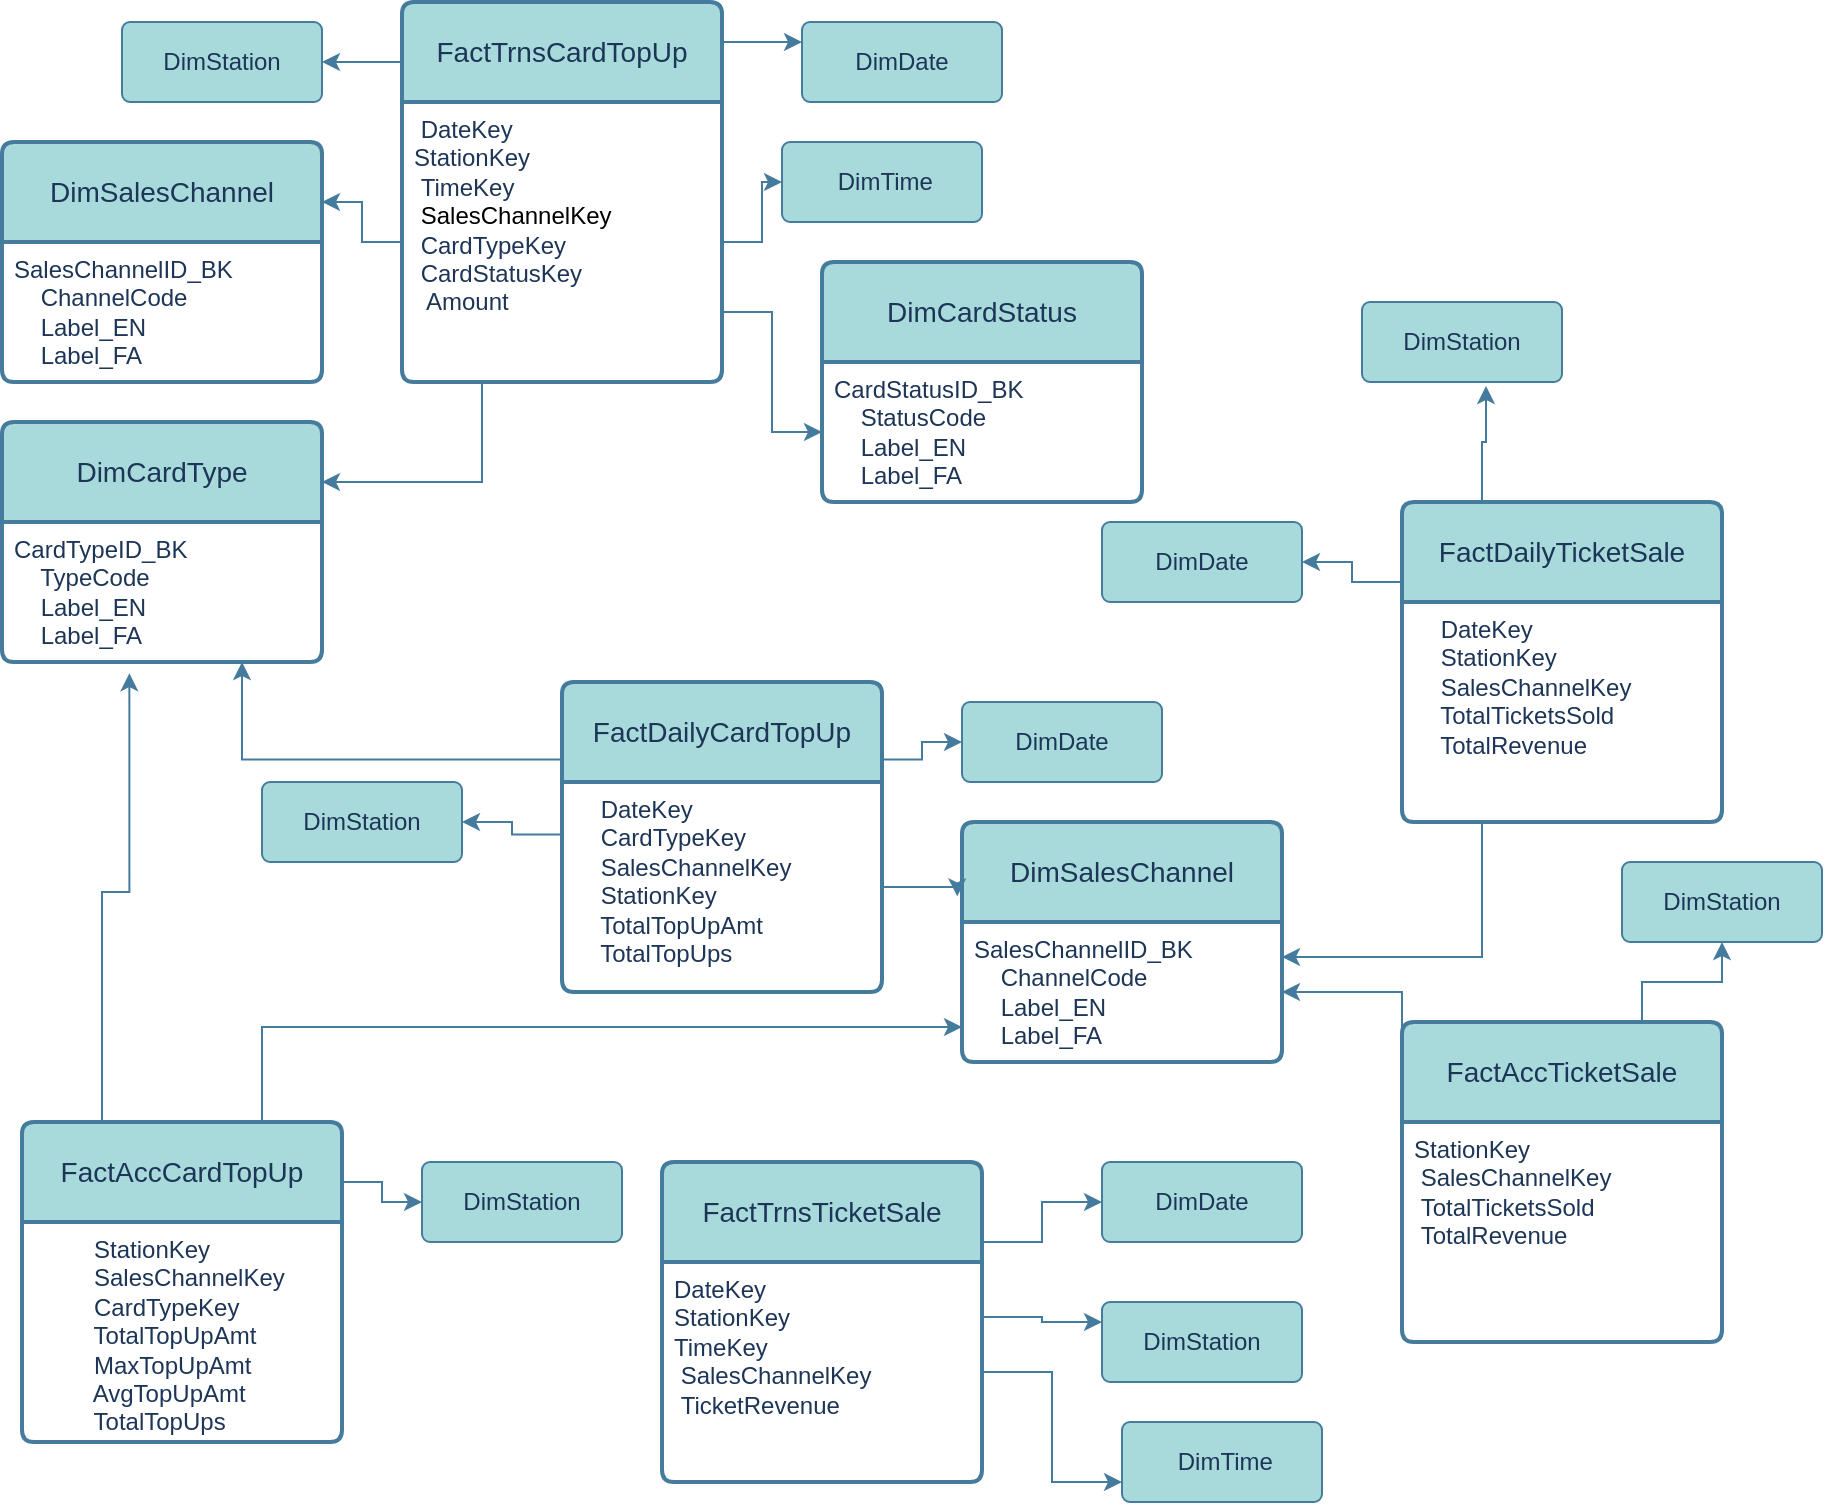 <mxfile version="27.1.6">
  <diagram name="Page-1" id="pMuclvyMAqnFr8XU83Wx">
    <mxGraphModel dx="1042" dy="561" grid="1" gridSize="10" guides="1" tooltips="1" connect="1" arrows="1" fold="1" page="1" pageScale="1" pageWidth="850" pageHeight="1100" math="0" shadow="0">
      <root>
        <mxCell id="0" />
        <mxCell id="1" parent="0" />
        <mxCell id="WcN_yYlwKVQ22YOPY5FL-1" value="DimCardType" style="swimlane;childLayout=stackLayout;horizontal=1;startSize=50;horizontalStack=0;rounded=1;fontSize=14;fontStyle=0;strokeWidth=2;resizeParent=0;resizeLast=1;shadow=0;dashed=0;align=center;arcSize=4;whiteSpace=wrap;html=1;labelBackgroundColor=none;fillColor=#A8DADC;strokeColor=#457B9D;fontColor=#1D3557;" vertex="1" parent="1">
          <mxGeometry x="70" y="250" width="160" height="120" as="geometry" />
        </mxCell>
        <mxCell id="WcN_yYlwKVQ22YOPY5FL-2" value="&lt;div&gt;CardTypeID_BK&amp;nbsp;&amp;nbsp;&lt;/div&gt;&lt;div&gt;&amp;nbsp; &amp;nbsp; TypeCode&amp;nbsp; &amp;nbsp; &amp;nbsp; &amp;nbsp;&lt;/div&gt;&lt;div&gt;&amp;nbsp; &amp;nbsp; Label_EN&amp;nbsp; &amp;nbsp; &amp;nbsp; &amp;nbsp;&lt;/div&gt;&lt;div&gt;&amp;nbsp; &amp;nbsp; Label_FA&amp;nbsp;&amp;nbsp;&lt;/div&gt;" style="align=left;strokeColor=none;fillColor=none;spacingLeft=4;spacingRight=4;fontSize=12;verticalAlign=top;resizable=0;rotatable=0;part=1;html=1;whiteSpace=wrap;labelBackgroundColor=none;fontColor=#1D3557;" vertex="1" parent="WcN_yYlwKVQ22YOPY5FL-1">
          <mxGeometry y="50" width="160" height="70" as="geometry" />
        </mxCell>
        <mxCell id="WcN_yYlwKVQ22YOPY5FL-3" value="DimCardStatus" style="swimlane;childLayout=stackLayout;horizontal=1;startSize=50;horizontalStack=0;rounded=1;fontSize=14;fontStyle=0;strokeWidth=2;resizeParent=0;resizeLast=1;shadow=0;dashed=0;align=center;arcSize=4;whiteSpace=wrap;html=1;labelBackgroundColor=none;fillColor=#A8DADC;strokeColor=#457B9D;fontColor=#1D3557;" vertex="1" parent="1">
          <mxGeometry x="480" y="170" width="160" height="120" as="geometry" />
        </mxCell>
        <mxCell id="WcN_yYlwKVQ22YOPY5FL-4" value="&lt;div&gt;CardStatusID_BK&amp;nbsp;&lt;/div&gt;&lt;div&gt;&amp;nbsp; &amp;nbsp; StatusCode&amp;nbsp; &amp;nbsp; &amp;nbsp;&lt;/div&gt;&lt;div&gt;&amp;nbsp; &amp;nbsp; Label_EN&amp;nbsp; &amp;nbsp; &amp;nbsp; &amp;nbsp;&lt;/div&gt;&lt;div&gt;&amp;nbsp; &amp;nbsp; Label_FA&amp;nbsp; &amp;nbsp; &amp;nbsp;&amp;nbsp;&lt;/div&gt;" style="align=left;strokeColor=none;fillColor=none;spacingLeft=4;spacingRight=4;fontSize=12;verticalAlign=top;resizable=0;rotatable=0;part=1;html=1;whiteSpace=wrap;labelBackgroundColor=none;fontColor=#1D3557;" vertex="1" parent="WcN_yYlwKVQ22YOPY5FL-3">
          <mxGeometry y="50" width="160" height="70" as="geometry" />
        </mxCell>
        <mxCell id="WcN_yYlwKVQ22YOPY5FL-5" value="DimSalesChannel" style="swimlane;childLayout=stackLayout;horizontal=1;startSize=50;horizontalStack=0;rounded=1;fontSize=14;fontStyle=0;strokeWidth=2;resizeParent=0;resizeLast=1;shadow=0;dashed=0;align=center;arcSize=4;whiteSpace=wrap;html=1;labelBackgroundColor=none;fillColor=#A8DADC;strokeColor=#457B9D;fontColor=#1D3557;" vertex="1" parent="1">
          <mxGeometry x="70" y="110" width="160" height="120" as="geometry" />
        </mxCell>
        <mxCell id="WcN_yYlwKVQ22YOPY5FL-6" value="&lt;div&gt;SalesChannelID_BK&amp;nbsp;&lt;/div&gt;&lt;div&gt;&amp;nbsp; &amp;nbsp; ChannelCode&amp;nbsp; &amp;nbsp; &amp;nbsp;&lt;/div&gt;&lt;div&gt;&amp;nbsp; &amp;nbsp; Label_EN&amp;nbsp; &amp;nbsp; &amp;nbsp; &amp;nbsp;&amp;nbsp;&lt;/div&gt;&lt;div&gt;&amp;nbsp; &amp;nbsp; Label_FA&amp;nbsp;&amp;nbsp;&lt;/div&gt;" style="align=left;strokeColor=none;fillColor=none;spacingLeft=4;spacingRight=4;fontSize=12;verticalAlign=top;resizable=0;rotatable=0;part=1;html=1;whiteSpace=wrap;labelBackgroundColor=none;fontColor=#1D3557;" vertex="1" parent="WcN_yYlwKVQ22YOPY5FL-5">
          <mxGeometry y="50" width="160" height="70" as="geometry" />
        </mxCell>
        <mxCell id="WcN_yYlwKVQ22YOPY5FL-7" value="FactTrnsCardTopUp" style="swimlane;childLayout=stackLayout;horizontal=1;startSize=50;horizontalStack=0;rounded=1;fontSize=14;fontStyle=0;strokeWidth=2;resizeParent=0;resizeLast=1;shadow=0;dashed=0;align=center;arcSize=4;whiteSpace=wrap;html=1;labelBackgroundColor=none;fillColor=#A8DADC;strokeColor=#457B9D;fontColor=#1D3557;" vertex="1" parent="1">
          <mxGeometry x="270" y="40" width="160" height="190" as="geometry" />
        </mxCell>
        <mxCell id="WcN_yYlwKVQ22YOPY5FL-8" value="&lt;div&gt;&amp;nbsp;DateKey&amp;nbsp; &amp;nbsp; &amp;nbsp; &amp;nbsp;&amp;nbsp;&lt;/div&gt;&lt;div&gt;&lt;span style=&quot;white-space: normal;&quot;&gt;StationKey&amp;nbsp; &amp;nbsp; &amp;nbsp;&lt;/span&gt;&lt;/div&gt;&lt;div&gt;&amp;nbsp;TimeKey&amp;nbsp; &amp;nbsp; &amp;nbsp; &amp;nbsp; &amp;nbsp; &amp;nbsp;&lt;span style=&quot;background-color: transparent; color: light-dark(rgb(0, 0, 0), rgb(255, 255, 255));&quot;&gt;SalesChannelKey&amp;nbsp;&lt;/span&gt;&lt;/div&gt;&lt;div&gt;&amp;nbsp;CardTypeKey&amp;nbsp; &amp;nbsp;&lt;/div&gt;&lt;div&gt;&amp;nbsp;CardStatusKey&amp;nbsp;&amp;nbsp;&lt;/div&gt;&lt;div&gt;&amp;nbsp; Amount&amp;nbsp; &amp;nbsp; &amp;nbsp; &amp;nbsp; &amp;nbsp;&lt;/div&gt;" style="align=left;strokeColor=none;fillColor=none;spacingLeft=4;spacingRight=4;fontSize=12;verticalAlign=top;resizable=0;rotatable=0;part=1;html=1;whiteSpace=wrap;labelBackgroundColor=none;fontColor=#1D3557;" vertex="1" parent="WcN_yYlwKVQ22YOPY5FL-7">
          <mxGeometry y="50" width="160" height="140" as="geometry" />
        </mxCell>
        <mxCell id="WcN_yYlwKVQ22YOPY5FL-33" style="edgeStyle=orthogonalEdgeStyle;rounded=0;orthogonalLoop=1;jettySize=auto;html=1;exitX=1;exitY=0.25;exitDx=0;exitDy=0;entryX=0;entryY=0.5;entryDx=0;entryDy=0;labelBackgroundColor=none;strokeColor=#457B9D;fontColor=default;" edge="1" parent="1" source="WcN_yYlwKVQ22YOPY5FL-9" target="WcN_yYlwKVQ22YOPY5FL-31">
          <mxGeometry relative="1" as="geometry" />
        </mxCell>
        <mxCell id="WcN_yYlwKVQ22YOPY5FL-39" style="edgeStyle=orthogonalEdgeStyle;rounded=0;orthogonalLoop=1;jettySize=auto;html=1;exitX=0;exitY=0.25;exitDx=0;exitDy=0;entryX=0.75;entryY=1;entryDx=0;entryDy=0;labelBackgroundColor=none;strokeColor=#457B9D;fontColor=default;" edge="1" parent="1" source="WcN_yYlwKVQ22YOPY5FL-9" target="WcN_yYlwKVQ22YOPY5FL-2">
          <mxGeometry relative="1" as="geometry" />
        </mxCell>
        <mxCell id="WcN_yYlwKVQ22YOPY5FL-9" value="FactDailyCardTopUp" style="swimlane;childLayout=stackLayout;horizontal=1;startSize=50;horizontalStack=0;rounded=1;fontSize=14;fontStyle=0;strokeWidth=2;resizeParent=0;resizeLast=1;shadow=0;dashed=0;align=center;arcSize=4;whiteSpace=wrap;html=1;labelBackgroundColor=none;fillColor=#A8DADC;strokeColor=#457B9D;fontColor=#1D3557;" vertex="1" parent="1">
          <mxGeometry x="350" y="380" width="160" height="155" as="geometry" />
        </mxCell>
        <mxCell id="WcN_yYlwKVQ22YOPY5FL-10" value="&lt;div&gt;&amp;nbsp; &amp;nbsp; DateKey&amp;nbsp; &amp;nbsp; &amp;nbsp; &amp;nbsp;&amp;nbsp;&lt;/div&gt;&lt;div&gt;&amp;nbsp; &amp;nbsp; CardTypeKey&amp;nbsp; &amp;nbsp;&lt;/div&gt;&lt;div&gt;&amp;nbsp; &amp;nbsp; SalesChannelKey&amp;nbsp;&lt;/div&gt;&lt;div&gt;&amp;nbsp; &amp;nbsp; StationKey&amp;nbsp; &amp;nbsp; &amp;nbsp;&lt;/div&gt;&lt;div&gt;&amp;nbsp; &amp;nbsp; TotalTopUpAmt&amp;nbsp;&lt;/div&gt;&lt;div&gt;&amp;nbsp; &amp;nbsp; TotalTopUps&amp;nbsp; &amp;nbsp;&amp;nbsp;&lt;/div&gt;" style="align=left;strokeColor=none;fillColor=none;spacingLeft=4;spacingRight=4;fontSize=12;verticalAlign=top;resizable=0;rotatable=0;part=1;html=1;whiteSpace=wrap;labelBackgroundColor=none;fontColor=#1D3557;" vertex="1" parent="WcN_yYlwKVQ22YOPY5FL-9">
          <mxGeometry y="50" width="160" height="105" as="geometry" />
        </mxCell>
        <mxCell id="WcN_yYlwKVQ22YOPY5FL-48" style="edgeStyle=orthogonalEdgeStyle;rounded=0;orthogonalLoop=1;jettySize=auto;html=1;exitX=0.75;exitY=0;exitDx=0;exitDy=0;entryX=0;entryY=0.75;entryDx=0;entryDy=0;labelBackgroundColor=none;strokeColor=#457B9D;fontColor=default;" edge="1" parent="1" source="WcN_yYlwKVQ22YOPY5FL-11" target="WcN_yYlwKVQ22YOPY5FL-35">
          <mxGeometry relative="1" as="geometry" />
        </mxCell>
        <mxCell id="WcN_yYlwKVQ22YOPY5FL-11" value="FactAccCardTopUp" style="swimlane;childLayout=stackLayout;horizontal=1;startSize=50;horizontalStack=0;rounded=1;fontSize=14;fontStyle=0;strokeWidth=2;resizeParent=0;resizeLast=1;shadow=0;dashed=0;align=center;arcSize=4;whiteSpace=wrap;html=1;labelBackgroundColor=none;fillColor=#A8DADC;strokeColor=#457B9D;fontColor=#1D3557;" vertex="1" parent="1">
          <mxGeometry x="80" y="600" width="160" height="160" as="geometry" />
        </mxCell>
        <mxCell id="WcN_yYlwKVQ22YOPY5FL-12" value="&lt;div&gt;&lt;span style=&quot;white-space: normal;&quot;&gt;&lt;span style=&quot;white-space:pre&quot;&gt;&#x9;&lt;/span&gt; StationKey&amp;nbsp; &amp;nbsp;&amp;nbsp;&lt;/span&gt;&lt;/div&gt;&lt;div&gt;&lt;span style=&quot;white-space: normal;&quot;&gt;&lt;span style=&quot;white-space:pre&quot;&gt;&#x9;&lt;/span&gt; SalesChannelKey&amp;nbsp;&lt;/span&gt;&lt;/div&gt;&lt;div&gt;&lt;span style=&quot;white-space: normal;&quot;&gt;&lt;span style=&quot;white-space:pre&quot;&gt;&#x9;&lt;/span&gt; CardTypeKey&amp;nbsp; &amp;nbsp; &lt;span style=&quot;white-space:pre&quot;&gt;&#x9;&lt;/span&gt;&lt;/span&gt;&lt;/div&gt;&lt;div&gt;&lt;span style=&quot;white-space: normal;&quot;&gt;&lt;span style=&quot;white-space:pre&quot;&gt;&#x9;&lt;/span&gt; TotalTopUpAmt&amp;nbsp;&amp;nbsp;&lt;/span&gt;&lt;/div&gt;&lt;div&gt;&lt;span style=&quot;white-space: normal;&quot;&gt;&lt;span style=&quot;white-space:pre&quot;&gt;&#x9;&lt;/span&gt; MaxTopUpAmt&amp;nbsp;&amp;nbsp;&lt;/span&gt;&lt;/div&gt;&lt;div&gt;&lt;span style=&quot;white-space: normal;&quot;&gt;&lt;span style=&quot;white-space:pre&quot;&gt;&#x9;&lt;/span&gt; AvgTopUpAmt&amp;nbsp;&amp;nbsp;&lt;/span&gt;&lt;/div&gt;&lt;div&gt;&lt;span style=&quot;white-space: normal;&quot;&gt;&lt;span style=&quot;white-space:pre&quot;&gt;&#x9;&lt;/span&gt; TotalTopUps&amp;nbsp;&lt;/span&gt;&lt;/div&gt;" style="align=left;strokeColor=none;fillColor=none;spacingLeft=4;spacingRight=4;fontSize=12;verticalAlign=top;resizable=0;rotatable=0;part=1;html=1;whiteSpace=wrap;labelBackgroundColor=none;fontColor=#1D3557;" vertex="1" parent="WcN_yYlwKVQ22YOPY5FL-11">
          <mxGeometry y="50" width="160" height="110" as="geometry" />
        </mxCell>
        <mxCell id="WcN_yYlwKVQ22YOPY5FL-42" style="edgeStyle=orthogonalEdgeStyle;rounded=0;orthogonalLoop=1;jettySize=auto;html=1;exitX=1;exitY=0.25;exitDx=0;exitDy=0;entryX=0;entryY=0.5;entryDx=0;entryDy=0;labelBackgroundColor=none;strokeColor=#457B9D;fontColor=default;" edge="1" parent="1" source="WcN_yYlwKVQ22YOPY5FL-13" target="WcN_yYlwKVQ22YOPY5FL-40">
          <mxGeometry relative="1" as="geometry" />
        </mxCell>
        <mxCell id="WcN_yYlwKVQ22YOPY5FL-13" value="FactTrnsTicketSale" style="swimlane;childLayout=stackLayout;horizontal=1;startSize=50;horizontalStack=0;rounded=1;fontSize=14;fontStyle=0;strokeWidth=2;resizeParent=0;resizeLast=1;shadow=0;dashed=0;align=center;arcSize=4;whiteSpace=wrap;html=1;labelBackgroundColor=none;fillColor=#A8DADC;strokeColor=#457B9D;fontColor=#1D3557;" vertex="1" parent="1">
          <mxGeometry x="400" y="620" width="160" height="160" as="geometry" />
        </mxCell>
        <mxCell id="WcN_yYlwKVQ22YOPY5FL-14" value="&lt;div&gt;DateKey&amp;nbsp; &amp;nbsp; &amp;nbsp; &amp;nbsp;&amp;nbsp;&lt;/div&gt;&lt;div&gt;&lt;span style=&quot;white-space: normal;&quot;&gt;StationKey&amp;nbsp; &amp;nbsp; &amp;nbsp;&lt;/span&gt;&lt;/div&gt;&lt;div&gt;TimeKey&amp;nbsp; &amp;nbsp; &amp;nbsp; &amp;nbsp; &lt;span style=&quot;white-space:pre&quot;&gt;&#x9;&#x9;&lt;/span&gt;&lt;/div&gt;&lt;div&gt;&amp;nbsp;SalesChannelKey&lt;span style=&quot;white-space:pre&quot;&gt;&#x9;&lt;/span&gt;&lt;/div&gt;&lt;div&gt;&amp;nbsp;TicketRevenue&amp;nbsp;&amp;nbsp;&lt;/div&gt;" style="align=left;strokeColor=none;fillColor=none;spacingLeft=4;spacingRight=4;fontSize=12;verticalAlign=top;resizable=0;rotatable=0;part=1;html=1;whiteSpace=wrap;labelBackgroundColor=none;fontColor=#1D3557;" vertex="1" parent="WcN_yYlwKVQ22YOPY5FL-13">
          <mxGeometry y="50" width="160" height="110" as="geometry" />
        </mxCell>
        <mxCell id="WcN_yYlwKVQ22YOPY5FL-52" style="edgeStyle=orthogonalEdgeStyle;rounded=0;orthogonalLoop=1;jettySize=auto;html=1;exitX=0;exitY=0.25;exitDx=0;exitDy=0;entryX=1;entryY=0.5;entryDx=0;entryDy=0;labelBackgroundColor=none;strokeColor=#457B9D;fontColor=default;" edge="1" parent="1" source="WcN_yYlwKVQ22YOPY5FL-15" target="WcN_yYlwKVQ22YOPY5FL-51">
          <mxGeometry relative="1" as="geometry" />
        </mxCell>
        <mxCell id="WcN_yYlwKVQ22YOPY5FL-15" value="FactDailyTicketSale" style="swimlane;childLayout=stackLayout;horizontal=1;startSize=50;horizontalStack=0;rounded=1;fontSize=14;fontStyle=0;strokeWidth=2;resizeParent=0;resizeLast=1;shadow=0;dashed=0;align=center;arcSize=4;whiteSpace=wrap;html=1;labelBackgroundColor=none;fillColor=#A8DADC;strokeColor=#457B9D;fontColor=#1D3557;" vertex="1" parent="1">
          <mxGeometry x="770" y="290" width="160" height="160" as="geometry" />
        </mxCell>
        <mxCell id="WcN_yYlwKVQ22YOPY5FL-16" value="&lt;div&gt;&amp;nbsp; &amp;nbsp; DateKey&amp;nbsp; &amp;nbsp; &amp;nbsp; &amp;nbsp;&amp;nbsp;&lt;/div&gt;&lt;div&gt;&amp;nbsp; &amp;nbsp; StationKey&amp;nbsp; &amp;nbsp; &amp;nbsp; &amp;nbsp;&lt;/div&gt;&lt;div&gt;&amp;nbsp; &amp;nbsp; SalesChannelKey&amp;nbsp;&amp;nbsp;&lt;/div&gt;&lt;div&gt;&amp;nbsp; &amp;nbsp; TotalTicketsSold&amp;nbsp;&lt;/div&gt;&lt;div&gt;&amp;nbsp; &amp;nbsp; TotalRevenue&amp;nbsp;&amp;nbsp;&lt;/div&gt;" style="align=left;strokeColor=none;fillColor=none;spacingLeft=4;spacingRight=4;fontSize=12;verticalAlign=top;resizable=0;rotatable=0;part=1;html=1;whiteSpace=wrap;labelBackgroundColor=none;fontColor=#1D3557;" vertex="1" parent="WcN_yYlwKVQ22YOPY5FL-15">
          <mxGeometry y="50" width="160" height="110" as="geometry" />
        </mxCell>
        <mxCell id="WcN_yYlwKVQ22YOPY5FL-57" style="edgeStyle=orthogonalEdgeStyle;rounded=0;orthogonalLoop=1;jettySize=auto;html=1;exitX=0.75;exitY=0;exitDx=0;exitDy=0;entryX=0.5;entryY=1;entryDx=0;entryDy=0;labelBackgroundColor=none;strokeColor=#457B9D;fontColor=default;" edge="1" parent="1" source="WcN_yYlwKVQ22YOPY5FL-17" target="WcN_yYlwKVQ22YOPY5FL-56">
          <mxGeometry relative="1" as="geometry" />
        </mxCell>
        <mxCell id="WcN_yYlwKVQ22YOPY5FL-17" value="FactAccTicketSale" style="swimlane;childLayout=stackLayout;horizontal=1;startSize=50;horizontalStack=0;rounded=1;fontSize=14;fontStyle=0;strokeWidth=2;resizeParent=0;resizeLast=1;shadow=0;dashed=0;align=center;arcSize=4;whiteSpace=wrap;html=1;labelBackgroundColor=none;fillColor=#A8DADC;strokeColor=#457B9D;fontColor=#1D3557;" vertex="1" parent="1">
          <mxGeometry x="770" y="550" width="160" height="160" as="geometry" />
        </mxCell>
        <mxCell id="WcN_yYlwKVQ22YOPY5FL-18" value="&lt;div&gt;StationKey&amp;nbsp; &amp;nbsp; &amp;nbsp; &amp;nbsp;&lt;/div&gt;&lt;div&gt;&amp;nbsp;SalesChannelKey&amp;nbsp;&amp;nbsp;&lt;/div&gt;&lt;div&gt;&amp;nbsp;TotalTicketsSold&amp;nbsp;&lt;/div&gt;&lt;div&gt;&amp;nbsp;TotalRevenue&amp;nbsp; &amp;nbsp; &amp;nbsp;&lt;/div&gt;" style="align=left;strokeColor=none;fillColor=none;spacingLeft=4;spacingRight=4;fontSize=12;verticalAlign=top;resizable=0;rotatable=0;part=1;html=1;whiteSpace=wrap;labelBackgroundColor=none;fontColor=#1D3557;" vertex="1" parent="WcN_yYlwKVQ22YOPY5FL-17">
          <mxGeometry y="50" width="160" height="110" as="geometry" />
        </mxCell>
        <mxCell id="WcN_yYlwKVQ22YOPY5FL-19" value="DimDate" style="rounded=1;arcSize=10;whiteSpace=wrap;html=1;align=center;labelBackgroundColor=none;fillColor=#A8DADC;strokeColor=#457B9D;fontColor=#1D3557;" vertex="1" parent="1">
          <mxGeometry x="470" y="50" width="100" height="40" as="geometry" />
        </mxCell>
        <mxCell id="WcN_yYlwKVQ22YOPY5FL-20" value="DimStation" style="rounded=1;arcSize=10;whiteSpace=wrap;html=1;align=center;labelBackgroundColor=none;fillColor=#A8DADC;strokeColor=#457B9D;fontColor=#1D3557;" vertex="1" parent="1">
          <mxGeometry x="130" y="50" width="100" height="40" as="geometry" />
        </mxCell>
        <mxCell id="WcN_yYlwKVQ22YOPY5FL-21" value="&amp;nbsp;DimTime" style="rounded=1;arcSize=10;whiteSpace=wrap;html=1;align=center;labelBackgroundColor=none;fillColor=#A8DADC;strokeColor=#457B9D;fontColor=#1D3557;" vertex="1" parent="1">
          <mxGeometry x="460" y="110" width="100" height="40" as="geometry" />
        </mxCell>
        <mxCell id="WcN_yYlwKVQ22YOPY5FL-22" style="edgeStyle=orthogonalEdgeStyle;rounded=0;orthogonalLoop=1;jettySize=auto;html=1;exitX=0;exitY=0;exitDx=0;exitDy=0;entryX=1;entryY=0.5;entryDx=0;entryDy=0;labelBackgroundColor=none;strokeColor=#457B9D;fontColor=default;" edge="1" parent="1" source="WcN_yYlwKVQ22YOPY5FL-8" target="WcN_yYlwKVQ22YOPY5FL-20">
          <mxGeometry relative="1" as="geometry" />
        </mxCell>
        <mxCell id="WcN_yYlwKVQ22YOPY5FL-23" style="edgeStyle=orthogonalEdgeStyle;rounded=0;orthogonalLoop=1;jettySize=auto;html=1;exitX=0;exitY=0.5;exitDx=0;exitDy=0;entryX=1;entryY=0.25;entryDx=0;entryDy=0;labelBackgroundColor=none;strokeColor=#457B9D;fontColor=default;" edge="1" parent="1" source="WcN_yYlwKVQ22YOPY5FL-8" target="WcN_yYlwKVQ22YOPY5FL-5">
          <mxGeometry relative="1" as="geometry" />
        </mxCell>
        <mxCell id="WcN_yYlwKVQ22YOPY5FL-25" style="edgeStyle=orthogonalEdgeStyle;rounded=0;orthogonalLoop=1;jettySize=auto;html=1;exitX=1;exitY=0.5;exitDx=0;exitDy=0;entryX=0;entryY=0.5;entryDx=0;entryDy=0;labelBackgroundColor=none;strokeColor=#457B9D;fontColor=default;" edge="1" parent="1" source="WcN_yYlwKVQ22YOPY5FL-8" target="WcN_yYlwKVQ22YOPY5FL-21">
          <mxGeometry relative="1" as="geometry" />
        </mxCell>
        <mxCell id="WcN_yYlwKVQ22YOPY5FL-26" style="edgeStyle=orthogonalEdgeStyle;rounded=0;orthogonalLoop=1;jettySize=auto;html=1;exitX=1;exitY=0;exitDx=0;exitDy=0;entryX=0;entryY=0.25;entryDx=0;entryDy=0;labelBackgroundColor=none;strokeColor=#457B9D;fontColor=default;" edge="1" parent="1" source="WcN_yYlwKVQ22YOPY5FL-8" target="WcN_yYlwKVQ22YOPY5FL-19">
          <mxGeometry relative="1" as="geometry" />
        </mxCell>
        <mxCell id="WcN_yYlwKVQ22YOPY5FL-27" style="edgeStyle=orthogonalEdgeStyle;rounded=0;orthogonalLoop=1;jettySize=auto;html=1;exitX=0.25;exitY=1;exitDx=0;exitDy=0;entryX=1;entryY=0.25;entryDx=0;entryDy=0;labelBackgroundColor=none;strokeColor=#457B9D;fontColor=default;" edge="1" parent="1" source="WcN_yYlwKVQ22YOPY5FL-8" target="WcN_yYlwKVQ22YOPY5FL-1">
          <mxGeometry relative="1" as="geometry" />
        </mxCell>
        <mxCell id="WcN_yYlwKVQ22YOPY5FL-30" style="edgeStyle=orthogonalEdgeStyle;rounded=0;orthogonalLoop=1;jettySize=auto;html=1;exitX=1;exitY=0.75;exitDx=0;exitDy=0;labelBackgroundColor=none;strokeColor=#457B9D;fontColor=default;" edge="1" parent="1" source="WcN_yYlwKVQ22YOPY5FL-8" target="WcN_yYlwKVQ22YOPY5FL-4">
          <mxGeometry relative="1" as="geometry" />
        </mxCell>
        <mxCell id="WcN_yYlwKVQ22YOPY5FL-31" value="DimDate" style="rounded=1;arcSize=10;whiteSpace=wrap;html=1;align=center;labelBackgroundColor=none;fillColor=#A8DADC;strokeColor=#457B9D;fontColor=#1D3557;" vertex="1" parent="1">
          <mxGeometry x="550" y="390" width="100" height="40" as="geometry" />
        </mxCell>
        <mxCell id="WcN_yYlwKVQ22YOPY5FL-34" value="DimSalesChannel" style="swimlane;childLayout=stackLayout;horizontal=1;startSize=50;horizontalStack=0;rounded=1;fontSize=14;fontStyle=0;strokeWidth=2;resizeParent=0;resizeLast=1;shadow=0;dashed=0;align=center;arcSize=4;whiteSpace=wrap;html=1;labelBackgroundColor=none;fillColor=#A8DADC;strokeColor=#457B9D;fontColor=#1D3557;" vertex="1" parent="1">
          <mxGeometry x="550" y="450" width="160" height="120" as="geometry" />
        </mxCell>
        <mxCell id="WcN_yYlwKVQ22YOPY5FL-35" value="&lt;div&gt;SalesChannelID_BK&amp;nbsp;&lt;/div&gt;&lt;div&gt;&amp;nbsp; &amp;nbsp; ChannelCode&amp;nbsp; &amp;nbsp; &amp;nbsp;&lt;/div&gt;&lt;div&gt;&amp;nbsp; &amp;nbsp; Label_EN&amp;nbsp; &amp;nbsp; &amp;nbsp; &amp;nbsp;&amp;nbsp;&lt;/div&gt;&lt;div&gt;&amp;nbsp; &amp;nbsp; Label_FA&amp;nbsp;&amp;nbsp;&lt;/div&gt;" style="align=left;strokeColor=none;fillColor=none;spacingLeft=4;spacingRight=4;fontSize=12;verticalAlign=top;resizable=0;rotatable=0;part=1;html=1;whiteSpace=wrap;labelBackgroundColor=none;fontColor=#1D3557;" vertex="1" parent="WcN_yYlwKVQ22YOPY5FL-34">
          <mxGeometry y="50" width="160" height="70" as="geometry" />
        </mxCell>
        <mxCell id="WcN_yYlwKVQ22YOPY5FL-36" style="edgeStyle=orthogonalEdgeStyle;rounded=0;orthogonalLoop=1;jettySize=auto;html=1;exitX=1;exitY=0.5;exitDx=0;exitDy=0;entryX=-0.015;entryY=0.31;entryDx=0;entryDy=0;entryPerimeter=0;labelBackgroundColor=none;strokeColor=#457B9D;fontColor=default;" edge="1" parent="1" source="WcN_yYlwKVQ22YOPY5FL-10" target="WcN_yYlwKVQ22YOPY5FL-34">
          <mxGeometry relative="1" as="geometry" />
        </mxCell>
        <mxCell id="WcN_yYlwKVQ22YOPY5FL-37" value="DimStation" style="rounded=1;arcSize=10;whiteSpace=wrap;html=1;align=center;labelBackgroundColor=none;fillColor=#A8DADC;strokeColor=#457B9D;fontColor=#1D3557;" vertex="1" parent="1">
          <mxGeometry x="200" y="430" width="100" height="40" as="geometry" />
        </mxCell>
        <mxCell id="WcN_yYlwKVQ22YOPY5FL-38" style="edgeStyle=orthogonalEdgeStyle;rounded=0;orthogonalLoop=1;jettySize=auto;html=1;exitX=0;exitY=0.25;exitDx=0;exitDy=0;entryX=1;entryY=0.5;entryDx=0;entryDy=0;labelBackgroundColor=none;strokeColor=#457B9D;fontColor=default;" edge="1" parent="1" source="WcN_yYlwKVQ22YOPY5FL-10" target="WcN_yYlwKVQ22YOPY5FL-37">
          <mxGeometry relative="1" as="geometry" />
        </mxCell>
        <mxCell id="WcN_yYlwKVQ22YOPY5FL-40" value="DimDate" style="rounded=1;arcSize=10;whiteSpace=wrap;html=1;align=center;labelBackgroundColor=none;fillColor=#A8DADC;strokeColor=#457B9D;fontColor=#1D3557;" vertex="1" parent="1">
          <mxGeometry x="620" y="620" width="100" height="40" as="geometry" />
        </mxCell>
        <mxCell id="WcN_yYlwKVQ22YOPY5FL-41" value="DimStation" style="rounded=1;arcSize=10;whiteSpace=wrap;html=1;align=center;labelBackgroundColor=none;fillColor=#A8DADC;strokeColor=#457B9D;fontColor=#1D3557;" vertex="1" parent="1">
          <mxGeometry x="620" y="690" width="100" height="40" as="geometry" />
        </mxCell>
        <mxCell id="WcN_yYlwKVQ22YOPY5FL-43" style="edgeStyle=orthogonalEdgeStyle;rounded=0;orthogonalLoop=1;jettySize=auto;html=1;exitX=1;exitY=0.25;exitDx=0;exitDy=0;entryX=0;entryY=0.25;entryDx=0;entryDy=0;labelBackgroundColor=none;strokeColor=#457B9D;fontColor=default;" edge="1" parent="1" source="WcN_yYlwKVQ22YOPY5FL-14" target="WcN_yYlwKVQ22YOPY5FL-41">
          <mxGeometry relative="1" as="geometry" />
        </mxCell>
        <mxCell id="WcN_yYlwKVQ22YOPY5FL-44" value="&amp;nbsp;DimTime" style="rounded=1;arcSize=10;whiteSpace=wrap;html=1;align=center;labelBackgroundColor=none;fillColor=#A8DADC;strokeColor=#457B9D;fontColor=#1D3557;" vertex="1" parent="1">
          <mxGeometry x="630" y="750" width="100" height="40" as="geometry" />
        </mxCell>
        <mxCell id="WcN_yYlwKVQ22YOPY5FL-45" style="edgeStyle=orthogonalEdgeStyle;rounded=0;orthogonalLoop=1;jettySize=auto;html=1;exitX=1;exitY=0.5;exitDx=0;exitDy=0;entryX=0;entryY=0.75;entryDx=0;entryDy=0;labelBackgroundColor=none;strokeColor=#457B9D;fontColor=default;" edge="1" parent="1" source="WcN_yYlwKVQ22YOPY5FL-14" target="WcN_yYlwKVQ22YOPY5FL-44">
          <mxGeometry relative="1" as="geometry" />
        </mxCell>
        <mxCell id="WcN_yYlwKVQ22YOPY5FL-46" value="DimStation" style="rounded=1;arcSize=10;whiteSpace=wrap;html=1;align=center;labelBackgroundColor=none;fillColor=#A8DADC;strokeColor=#457B9D;fontColor=#1D3557;" vertex="1" parent="1">
          <mxGeometry x="280" y="620" width="100" height="40" as="geometry" />
        </mxCell>
        <mxCell id="WcN_yYlwKVQ22YOPY5FL-47" style="edgeStyle=orthogonalEdgeStyle;rounded=0;orthogonalLoop=1;jettySize=auto;html=1;exitX=1;exitY=0;exitDx=0;exitDy=0;labelBackgroundColor=none;strokeColor=#457B9D;fontColor=default;" edge="1" parent="1" source="WcN_yYlwKVQ22YOPY5FL-12" target="WcN_yYlwKVQ22YOPY5FL-46">
          <mxGeometry relative="1" as="geometry" />
        </mxCell>
        <mxCell id="WcN_yYlwKVQ22YOPY5FL-49" style="edgeStyle=orthogonalEdgeStyle;rounded=0;orthogonalLoop=1;jettySize=auto;html=1;exitX=0.25;exitY=0;exitDx=0;exitDy=0;entryX=0.398;entryY=1.08;entryDx=0;entryDy=0;entryPerimeter=0;labelBackgroundColor=none;strokeColor=#457B9D;fontColor=default;" edge="1" parent="1" source="WcN_yYlwKVQ22YOPY5FL-11" target="WcN_yYlwKVQ22YOPY5FL-2">
          <mxGeometry relative="1" as="geometry" />
        </mxCell>
        <mxCell id="WcN_yYlwKVQ22YOPY5FL-50" style="edgeStyle=orthogonalEdgeStyle;rounded=0;orthogonalLoop=1;jettySize=auto;html=1;exitX=0.25;exitY=1;exitDx=0;exitDy=0;entryX=1;entryY=0.25;entryDx=0;entryDy=0;labelBackgroundColor=none;strokeColor=#457B9D;fontColor=default;" edge="1" parent="1" source="WcN_yYlwKVQ22YOPY5FL-16" target="WcN_yYlwKVQ22YOPY5FL-35">
          <mxGeometry relative="1" as="geometry" />
        </mxCell>
        <mxCell id="WcN_yYlwKVQ22YOPY5FL-51" value="DimDate" style="rounded=1;arcSize=10;whiteSpace=wrap;html=1;align=center;labelBackgroundColor=none;fillColor=#A8DADC;strokeColor=#457B9D;fontColor=#1D3557;" vertex="1" parent="1">
          <mxGeometry x="620" y="300" width="100" height="40" as="geometry" />
        </mxCell>
        <mxCell id="WcN_yYlwKVQ22YOPY5FL-53" value="DimStation" style="rounded=1;arcSize=10;whiteSpace=wrap;html=1;align=center;labelBackgroundColor=none;fillColor=#A8DADC;strokeColor=#457B9D;fontColor=#1D3557;" vertex="1" parent="1">
          <mxGeometry x="750" y="190" width="100" height="40" as="geometry" />
        </mxCell>
        <mxCell id="WcN_yYlwKVQ22YOPY5FL-54" style="edgeStyle=orthogonalEdgeStyle;rounded=0;orthogonalLoop=1;jettySize=auto;html=1;exitX=0.25;exitY=0;exitDx=0;exitDy=0;entryX=0.62;entryY=1.05;entryDx=0;entryDy=0;entryPerimeter=0;labelBackgroundColor=none;strokeColor=#457B9D;fontColor=default;" edge="1" parent="1" source="WcN_yYlwKVQ22YOPY5FL-15" target="WcN_yYlwKVQ22YOPY5FL-53">
          <mxGeometry relative="1" as="geometry" />
        </mxCell>
        <mxCell id="WcN_yYlwKVQ22YOPY5FL-55" style="edgeStyle=orthogonalEdgeStyle;rounded=0;orthogonalLoop=1;jettySize=auto;html=1;exitX=0;exitY=0;exitDx=0;exitDy=0;entryX=1;entryY=0.5;entryDx=0;entryDy=0;labelBackgroundColor=none;strokeColor=#457B9D;fontColor=default;" edge="1" parent="1" source="WcN_yYlwKVQ22YOPY5FL-18" target="WcN_yYlwKVQ22YOPY5FL-35">
          <mxGeometry relative="1" as="geometry" />
        </mxCell>
        <mxCell id="WcN_yYlwKVQ22YOPY5FL-56" value="DimStation" style="rounded=1;arcSize=10;whiteSpace=wrap;html=1;align=center;labelBackgroundColor=none;fillColor=#A8DADC;strokeColor=#457B9D;fontColor=#1D3557;" vertex="1" parent="1">
          <mxGeometry x="880" y="470" width="100" height="40" as="geometry" />
        </mxCell>
      </root>
    </mxGraphModel>
  </diagram>
</mxfile>
